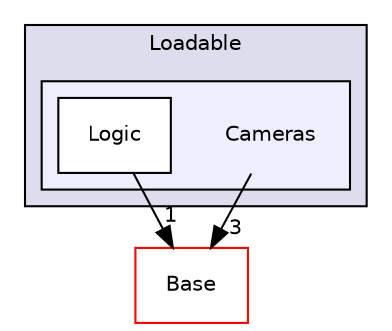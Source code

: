 digraph "Modules/Loadable/Cameras" {
  bgcolor=transparent;
  compound=true
  node [ fontsize="10", fontname="Helvetica"];
  edge [ labelfontsize="10", labelfontname="Helvetica"];
  subgraph clusterdir_d01fdafe93af837a1755aeb3a6390699 {
    graph [ bgcolor="#ddddee", pencolor="black", label="Loadable" fontname="Helvetica", fontsize="10", URL="dir_d01fdafe93af837a1755aeb3a6390699.html"]
  subgraph clusterdir_f6ef0237751192c250b490ce2141bdaf {
    graph [ bgcolor="#eeeeff", pencolor="black", label="" URL="dir_f6ef0237751192c250b490ce2141bdaf.html"];
    dir_f6ef0237751192c250b490ce2141bdaf [shape=plaintext label="Cameras"];
    dir_88dbf10bd93b23bba63b7fde3045b47f [shape=box label="Logic" color="black" fillcolor="white" style="filled" URL="dir_88dbf10bd93b23bba63b7fde3045b47f.html"];
  }
  }
  dir_628593db0cdce5a76fb85526ae5aa762 [shape=box label="Base" color="red" URL="dir_628593db0cdce5a76fb85526ae5aa762.html"];
  dir_f6ef0237751192c250b490ce2141bdaf->dir_628593db0cdce5a76fb85526ae5aa762 [headlabel="3", labeldistance=1.5 headhref="dir_000056_000002.html"];
  dir_88dbf10bd93b23bba63b7fde3045b47f->dir_628593db0cdce5a76fb85526ae5aa762 [headlabel="1", labeldistance=1.5 headhref="dir_000057_000002.html"];
}
